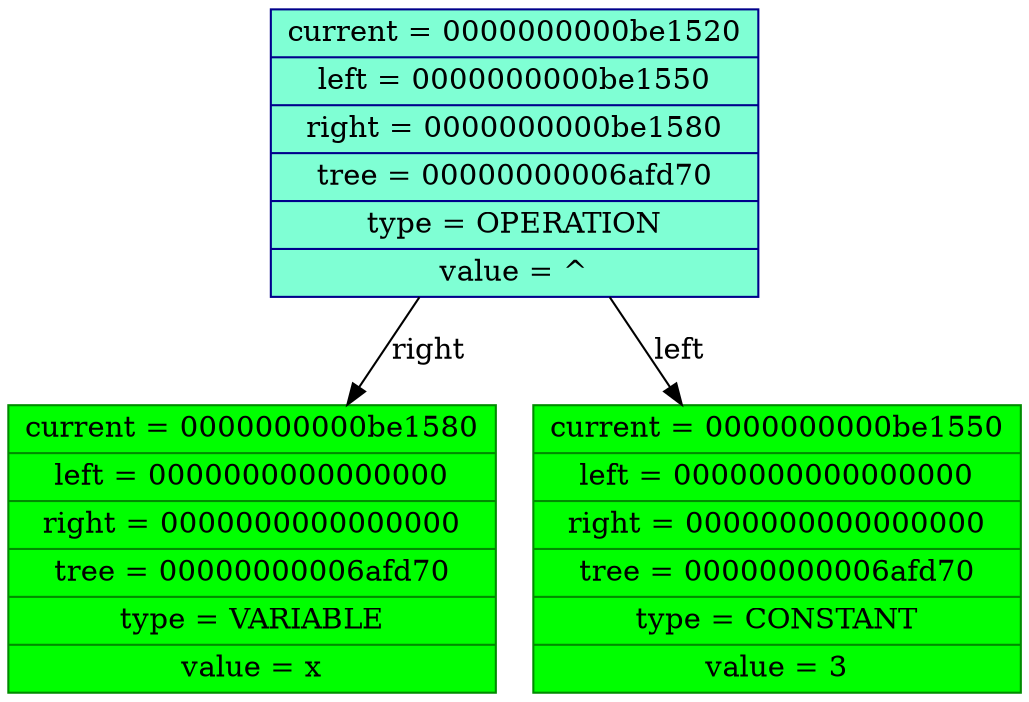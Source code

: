 digraph LIST{
	rankdir = TB;
"0000000000be1520"[shape=record, color="blue4",style="filled",fillcolor="aquamarine",label="   { current =  0000000000be1520 | left = 0000000000be1550 | right = 0000000000be1580 | tree = 00000000006afd70 | type = OPERATION | value = ^} "];"0000000000be1580"[shape=record, color="green4",style="filled",fillcolor="green1",label="   { current =  0000000000be1580 | left = 0000000000000000 | right = 0000000000000000 | tree = 00000000006afd70 | type = VARIABLE | value = x} "];"0000000000be1550"[shape=record, color="green4",style="filled",fillcolor="green1",label="   { current =  0000000000be1550 | left = 0000000000000000 | right = 0000000000000000 | tree = 00000000006afd70 | type = CONSTANT | value = 3} "];"0000000000be1520" -> "0000000000be1550"[label="left"];
"0000000000be1520" -> "0000000000be1580"[label="right"];
}
